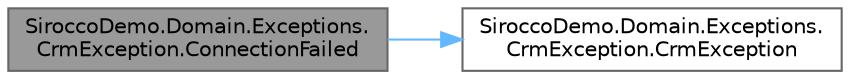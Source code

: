 digraph "SiroccoDemo.Domain.Exceptions.CrmException.ConnectionFailed"
{
 // LATEX_PDF_SIZE
  bgcolor="transparent";
  edge [fontname=Helvetica,fontsize=10,labelfontname=Helvetica,labelfontsize=10];
  node [fontname=Helvetica,fontsize=10,shape=box,height=0.2,width=0.4];
  rankdir="LR";
  Node1 [id="Node000001",label="SiroccoDemo.Domain.Exceptions.\lCrmException.ConnectionFailed",height=0.2,width=0.4,color="gray40", fillcolor="grey60", style="filled", fontcolor="black",tooltip=" "];
  Node1 -> Node2 [id="edge2_Node000001_Node000002",color="steelblue1",style="solid",tooltip=" "];
  Node2 [id="Node000002",label="SiroccoDemo.Domain.Exceptions.\lCrmException.CrmException",height=0.2,width=0.4,color="grey40", fillcolor="white", style="filled",URL="$class_sirocco_demo_1_1_domain_1_1_exceptions_1_1_crm_exception.html#a8995d7ffa3d76a1150965f863b8ef11e",tooltip=" "];
}
